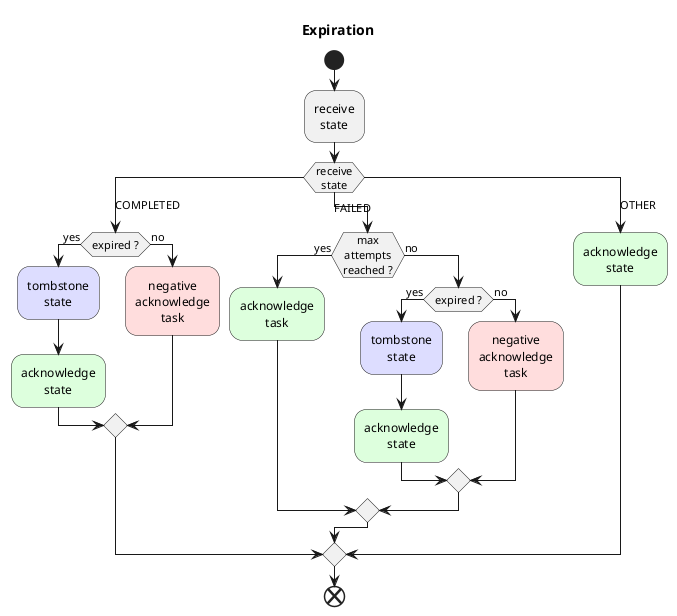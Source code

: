 '
' Copyright © 2022 StreamNative
'
' Licensed under the Apache License, Version 2.0 (the "License");
' you may not use this file except in compliance with the License.
' You may obtain a copy of the License at
'
'     http://www.apache.org/licenses/LICENSE-2.0
'
' Unless required by applicable law or agreed to in writing, software
' distributed under the License is distributed on an "AS IS" BASIS,
' WITHOUT WARRANTIES OR CONDITIONS OF ANY KIND, either express or implied.
' See the License for the specific language governing permissions and
' limitations under the License.
'

@startuml

skinparam defaultTextAlignment center

title Expiration

start
:receive\nstate;
switch (receive\nstate)
case (COMPLETED)
    if (expired ?) then (yes)
        #DDDDFF:tombstone\nstate;
        #DDFFDD:acknowledge\nstate;
    else (no)
        #FFDDDD:negative\nacknowledge\ntask;
    endif
case (FAILED)
    if (max\nattempts\nreached ?) then (yes)
        #DDFFDD:acknowledge\ntask;
    else (no)
        if (expired ?) then (yes)
            #DDDDFF:tombstone\nstate;
            #DDFFDD:acknowledge\nstate;
        else (no)
            #FFDDDD:negative\nacknowledge\ntask;
        endif
    endif
case (OTHER)
    #DDFFDD:acknowledge\nstate;
endswitch
end


@enduml